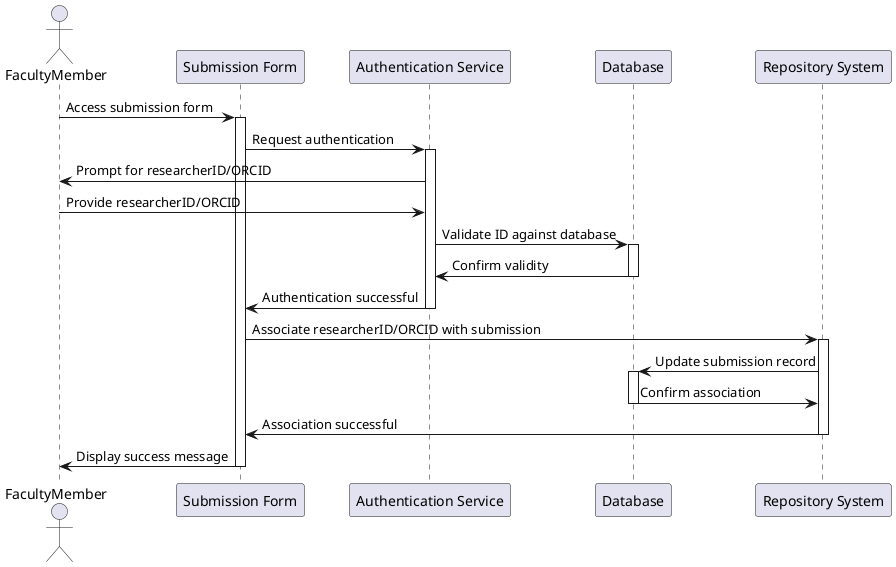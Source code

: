 @startuml
actor FacultyMember as FM
participant "Submission Form" as SF
participant "Authentication Service" as AS
participant "Database" as DB
participant "Repository System" as RS

FM -> SF: Access submission form
activate SF
SF -> AS: Request authentication
activate AS
AS -> FM: Prompt for researcherID/ORCID
FM -> AS: Provide researcherID/ORCID
AS -> DB: Validate ID against database
activate DB
DB -> AS: Confirm validity
deactivate DB
AS -> SF: Authentication successful
deactivate AS
SF -> RS: Associate researcherID/ORCID with submission
activate RS
RS -> DB: Update submission record
activate DB
DB -> RS: Confirm association
deactivate DB
RS -> SF: Association successful
deactivate RS
SF -> FM: Display success message
deactivate SF
@enduml